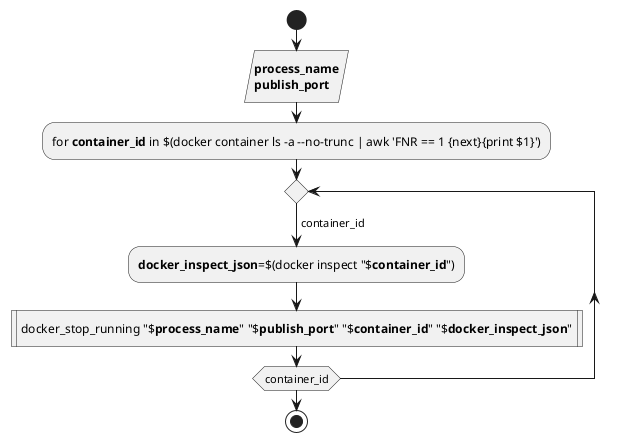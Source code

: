 @startuml docker_stop
start
:**process_name**
**publish_port**/
:for **container_id** in $(docker container ls -a --no-trunc | awk 'FNR == 1 {next}{print $1}');
repeat
-> container_id;
    :**docker_inspect_json**=$(docker inspect "$**container_id**");
    :docker_stop_running "$**process_name**" "$**publish_port**" "$**container_id**" "$**docker_inspect_json**"|
repeat while (container_id)
stop
@enduml